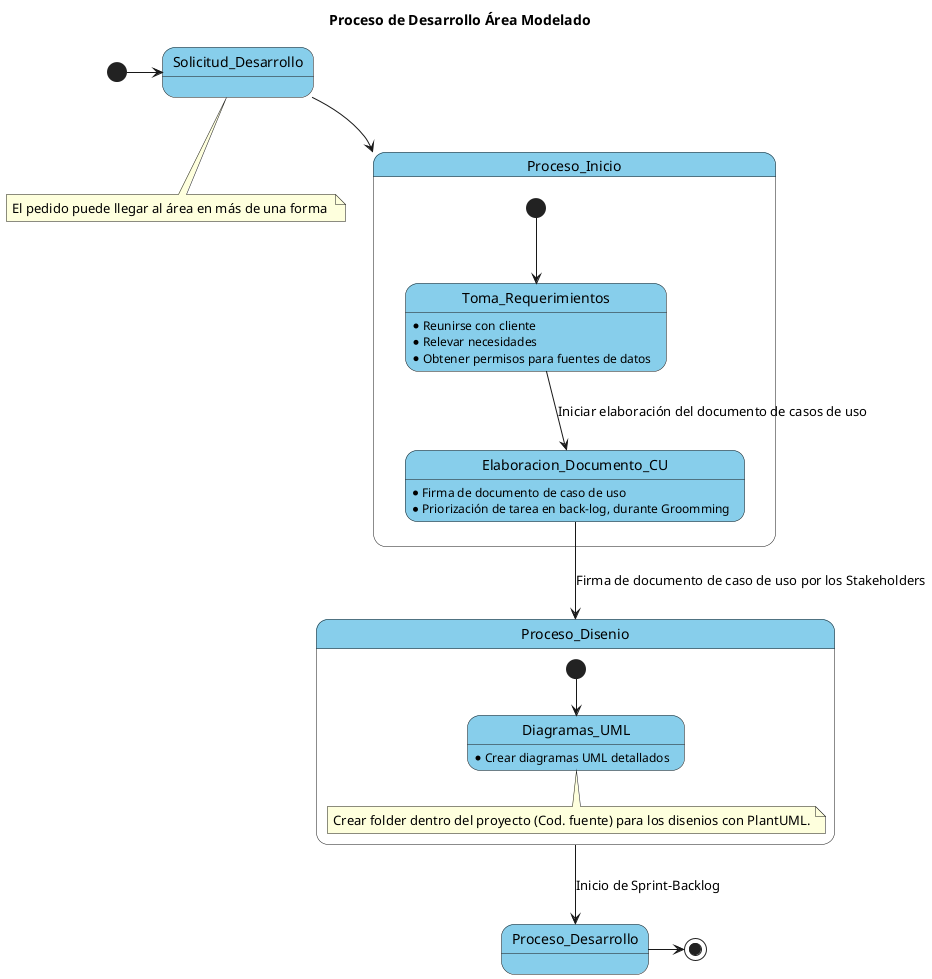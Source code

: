 @startuml MaqEstado-Ej3

!define CELESTE #87CEEB 

skinparam backgroundColor transparent
skinparam stateBackgroundColor CELESTE
skinparam StateFontColor Black

title Proceso de Desarrollo Área Modelado

[*] -> Solicitud_Desarrollo
note bottom
        El pedido puede llegar al área en más de una forma 
    end note

Solicitud_Desarrollo --> Proceso_Inicio

state Proceso_Inicio {
    [*] --> Toma_Requerimientos
    Toma_Requerimientos: * Reunirse con cliente
    Toma_Requerimientos: * Relevar necesidades
    Toma_Requerimientos: * Obtener permisos para fuentes de datos
    Toma_Requerimientos --> Elaboracion_Documento_CU : Iniciar elaboración del documento de casos de uso
} 

Elaboracion_Documento_CU --> Proceso_Disenio : Firma de documento de caso de uso por los Stakeholders
Elaboracion_Documento_CU: * Firma de documento de caso de uso
Elaboracion_Documento_CU: * Priorización de tarea en back-log, durante Groomming

state Proceso_Disenio {
    [*] --> Diagramas_UML
    Diagramas_UML : * Crear diagramas UML detallados
    note bottom
        Crear folder dentro del proyecto (Cod. fuente) para los disenios con PlantUML.
    end note
}

Proceso_Disenio --> Proceso_Desarrollo : Inicio de Sprint-Backlog

state Proceso_Desarrollo { 


}
    Proceso_Desarrollo -> [*]
    
@enduml

